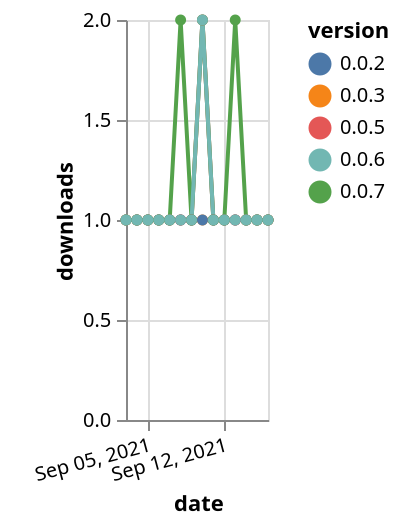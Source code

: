 {"$schema": "https://vega.github.io/schema/vega-lite/v5.json", "description": "A simple bar chart with embedded data.", "data": {"values": [{"date": "2021-09-03", "total": 183, "delta": 1, "version": "0.0.3"}, {"date": "2021-09-04", "total": 184, "delta": 1, "version": "0.0.3"}, {"date": "2021-09-05", "total": 185, "delta": 1, "version": "0.0.3"}, {"date": "2021-09-06", "total": 186, "delta": 1, "version": "0.0.3"}, {"date": "2021-09-07", "total": 187, "delta": 1, "version": "0.0.3"}, {"date": "2021-09-08", "total": 188, "delta": 1, "version": "0.0.3"}, {"date": "2021-09-09", "total": 189, "delta": 1, "version": "0.0.3"}, {"date": "2021-09-10", "total": 190, "delta": 1, "version": "0.0.3"}, {"date": "2021-09-11", "total": 191, "delta": 1, "version": "0.0.3"}, {"date": "2021-09-12", "total": 192, "delta": 1, "version": "0.0.3"}, {"date": "2021-09-13", "total": 193, "delta": 1, "version": "0.0.3"}, {"date": "2021-09-14", "total": 194, "delta": 1, "version": "0.0.3"}, {"date": "2021-09-15", "total": 195, "delta": 1, "version": "0.0.3"}, {"date": "2021-09-16", "total": 196, "delta": 1, "version": "0.0.3"}, {"date": "2021-09-03", "total": 181, "delta": 1, "version": "0.0.5"}, {"date": "2021-09-04", "total": 182, "delta": 1, "version": "0.0.5"}, {"date": "2021-09-05", "total": 183, "delta": 1, "version": "0.0.5"}, {"date": "2021-09-06", "total": 184, "delta": 1, "version": "0.0.5"}, {"date": "2021-09-07", "total": 185, "delta": 1, "version": "0.0.5"}, {"date": "2021-09-08", "total": 186, "delta": 1, "version": "0.0.5"}, {"date": "2021-09-09", "total": 187, "delta": 1, "version": "0.0.5"}, {"date": "2021-09-10", "total": 189, "delta": 2, "version": "0.0.5"}, {"date": "2021-09-11", "total": 190, "delta": 1, "version": "0.0.5"}, {"date": "2021-09-12", "total": 191, "delta": 1, "version": "0.0.5"}, {"date": "2021-09-13", "total": 192, "delta": 1, "version": "0.0.5"}, {"date": "2021-09-14", "total": 193, "delta": 1, "version": "0.0.5"}, {"date": "2021-09-15", "total": 194, "delta": 1, "version": "0.0.5"}, {"date": "2021-09-16", "total": 195, "delta": 1, "version": "0.0.5"}, {"date": "2021-09-03", "total": 188, "delta": 1, "version": "0.0.2"}, {"date": "2021-09-04", "total": 189, "delta": 1, "version": "0.0.2"}, {"date": "2021-09-05", "total": 190, "delta": 1, "version": "0.0.2"}, {"date": "2021-09-06", "total": 191, "delta": 1, "version": "0.0.2"}, {"date": "2021-09-07", "total": 192, "delta": 1, "version": "0.0.2"}, {"date": "2021-09-08", "total": 193, "delta": 1, "version": "0.0.2"}, {"date": "2021-09-09", "total": 194, "delta": 1, "version": "0.0.2"}, {"date": "2021-09-10", "total": 195, "delta": 1, "version": "0.0.2"}, {"date": "2021-09-11", "total": 196, "delta": 1, "version": "0.0.2"}, {"date": "2021-09-12", "total": 197, "delta": 1, "version": "0.0.2"}, {"date": "2021-09-13", "total": 198, "delta": 1, "version": "0.0.2"}, {"date": "2021-09-14", "total": 199, "delta": 1, "version": "0.0.2"}, {"date": "2021-09-15", "total": 200, "delta": 1, "version": "0.0.2"}, {"date": "2021-09-16", "total": 201, "delta": 1, "version": "0.0.2"}, {"date": "2021-09-03", "total": 133, "delta": 1, "version": "0.0.7"}, {"date": "2021-09-04", "total": 134, "delta": 1, "version": "0.0.7"}, {"date": "2021-09-05", "total": 135, "delta": 1, "version": "0.0.7"}, {"date": "2021-09-06", "total": 136, "delta": 1, "version": "0.0.7"}, {"date": "2021-09-07", "total": 137, "delta": 1, "version": "0.0.7"}, {"date": "2021-09-08", "total": 139, "delta": 2, "version": "0.0.7"}, {"date": "2021-09-09", "total": 140, "delta": 1, "version": "0.0.7"}, {"date": "2021-09-10", "total": 142, "delta": 2, "version": "0.0.7"}, {"date": "2021-09-11", "total": 143, "delta": 1, "version": "0.0.7"}, {"date": "2021-09-12", "total": 144, "delta": 1, "version": "0.0.7"}, {"date": "2021-09-13", "total": 146, "delta": 2, "version": "0.0.7"}, {"date": "2021-09-14", "total": 147, "delta": 1, "version": "0.0.7"}, {"date": "2021-09-15", "total": 148, "delta": 1, "version": "0.0.7"}, {"date": "2021-09-16", "total": 149, "delta": 1, "version": "0.0.7"}, {"date": "2021-09-03", "total": 180, "delta": 1, "version": "0.0.6"}, {"date": "2021-09-04", "total": 181, "delta": 1, "version": "0.0.6"}, {"date": "2021-09-05", "total": 182, "delta": 1, "version": "0.0.6"}, {"date": "2021-09-06", "total": 183, "delta": 1, "version": "0.0.6"}, {"date": "2021-09-07", "total": 184, "delta": 1, "version": "0.0.6"}, {"date": "2021-09-08", "total": 185, "delta": 1, "version": "0.0.6"}, {"date": "2021-09-09", "total": 186, "delta": 1, "version": "0.0.6"}, {"date": "2021-09-10", "total": 188, "delta": 2, "version": "0.0.6"}, {"date": "2021-09-11", "total": 189, "delta": 1, "version": "0.0.6"}, {"date": "2021-09-12", "total": 190, "delta": 1, "version": "0.0.6"}, {"date": "2021-09-13", "total": 191, "delta": 1, "version": "0.0.6"}, {"date": "2021-09-14", "total": 192, "delta": 1, "version": "0.0.6"}, {"date": "2021-09-15", "total": 193, "delta": 1, "version": "0.0.6"}, {"date": "2021-09-16", "total": 194, "delta": 1, "version": "0.0.6"}]}, "width": "container", "mark": {"type": "line", "point": {"filled": true}}, "encoding": {"x": {"field": "date", "type": "temporal", "timeUnit": "yearmonthdate", "title": "date", "axis": {"labelAngle": -15}}, "y": {"field": "delta", "type": "quantitative", "title": "downloads"}, "color": {"field": "version", "type": "nominal"}, "tooltip": {"field": "delta"}}}